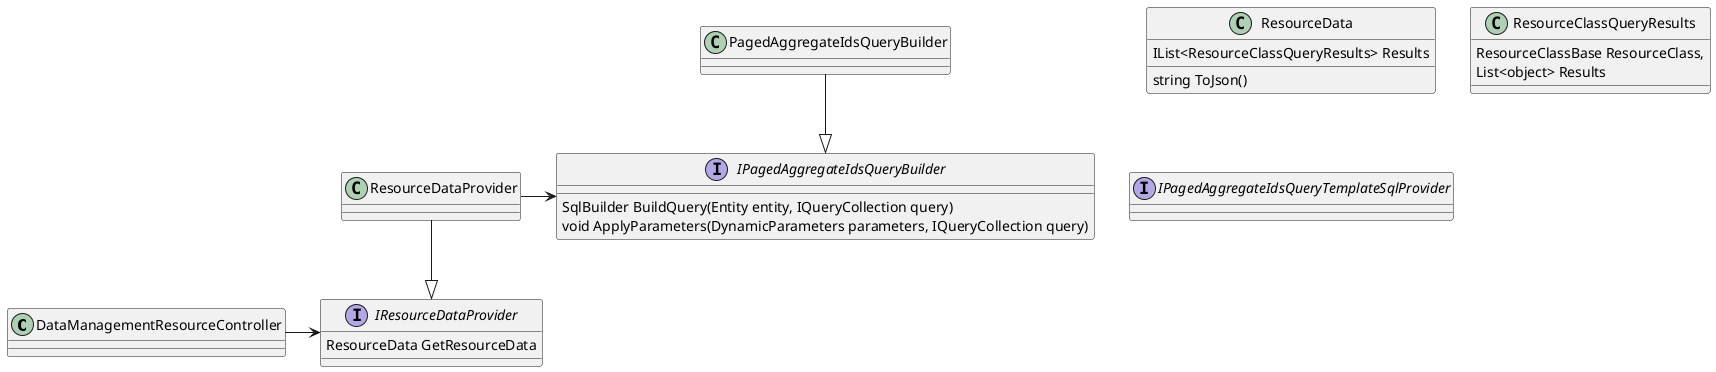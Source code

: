 @startuml

class DataManagementResourceController

DataManagementResourceController -> IResourceDataProvider

interface IResourceDataProvider {
    ResourceData GetResourceData
}

ResourceDataProvider --|> IResourceDataProvider
ResourceDataProvider -> IPagedAggregateIdsQueryBuilder

class ResourceData {
    IList<ResourceClassQueryResults> Results
    string ToJson()
}

class ResourceClassQueryResults {
    ResourceClassBase ResourceClass,
    List<object> Results
}

interface IPagedAggregateIdsQueryBuilder {
    SqlBuilder BuildQuery(Entity entity, IQueryCollection query)
    void ApplyParameters(DynamicParameters parameters, IQueryCollection query)
}

class PagedAggregateIdsQueryBuilder

interface IPagedAggregateIdsQueryTemplateSqlProvider


PagedAggregateIdsQueryBuilder --|> IPagedAggregateIdsQueryBuilder
@enduml